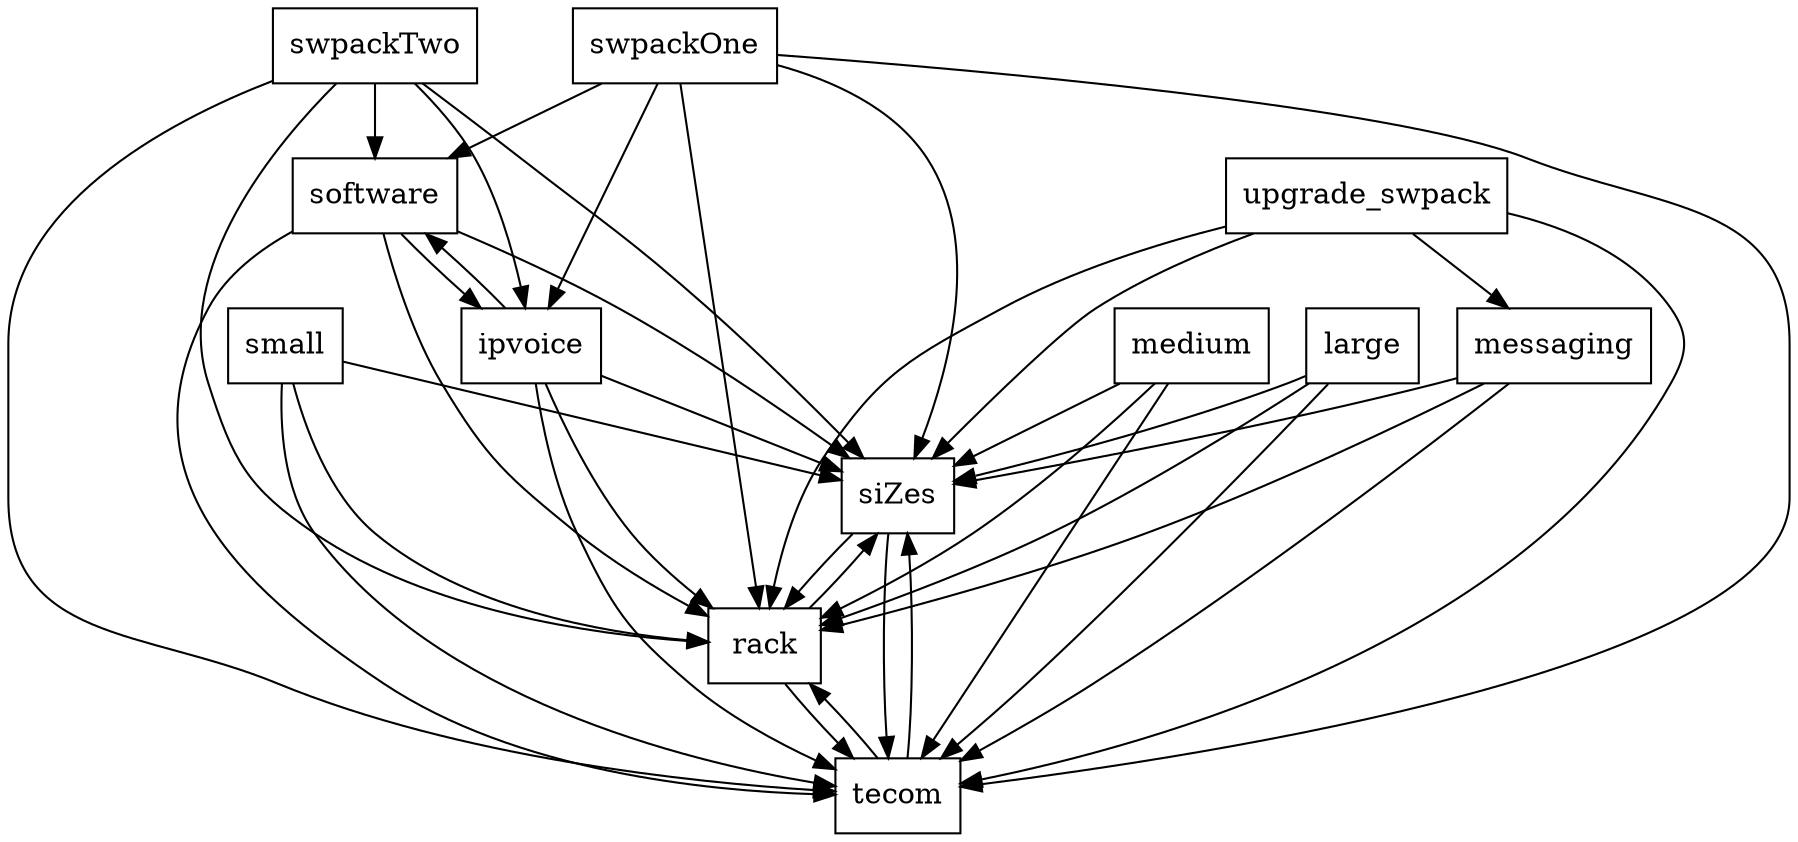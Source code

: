 digraph{
graph [rankdir=TB];
node [shape=box];
edge [arrowhead=normal];
0[label="swpackTwo",]
1[label="software",]
2[label="siZes",]
3[label="ipvoice",]
4[label="messaging",]
5[label="rack",]
6[label="tecom",]
7[label="upgrade_swpack",]
8[label="small",]
9[label="swpackOne",]
10[label="medium",]
11[label="large",]
0->1[label="",]
0->2[label="",]
0->3[label="",]
0->5[label="",]
0->6[label="",]
1->2[label="",]
1->3[label="",]
1->5[label="",]
1->6[label="",]
2->5[label="",]
2->6[label="",]
3->1[label="",]
3->2[label="",]
3->5[label="",]
3->6[label="",]
4->2[label="",]
4->5[label="",]
4->6[label="",]
5->2[label="",]
5->6[label="",]
6->2[label="",]
6->5[label="",]
7->2[label="",]
7->4[label="",]
7->5[label="",]
7->6[label="",]
8->2[label="",]
8->5[label="",]
8->6[label="",]
9->1[label="",]
9->2[label="",]
9->3[label="",]
9->5[label="",]
9->6[label="",]
10->2[label="",]
10->5[label="",]
10->6[label="",]
11->2[label="",]
11->5[label="",]
11->6[label="",]
}
